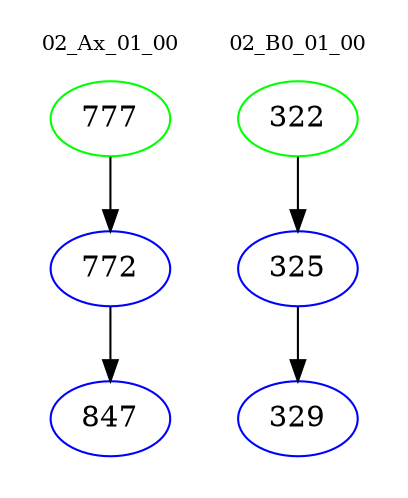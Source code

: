 digraph{
subgraph cluster_0 {
color = white
label = "02_Ax_01_00";
fontsize=10;
T0_777 [label="777", color="green"]
T0_777 -> T0_772 [color="black"]
T0_772 [label="772", color="blue"]
T0_772 -> T0_847 [color="black"]
T0_847 [label="847", color="blue"]
}
subgraph cluster_1 {
color = white
label = "02_B0_01_00";
fontsize=10;
T1_322 [label="322", color="green"]
T1_322 -> T1_325 [color="black"]
T1_325 [label="325", color="blue"]
T1_325 -> T1_329 [color="black"]
T1_329 [label="329", color="blue"]
}
}
